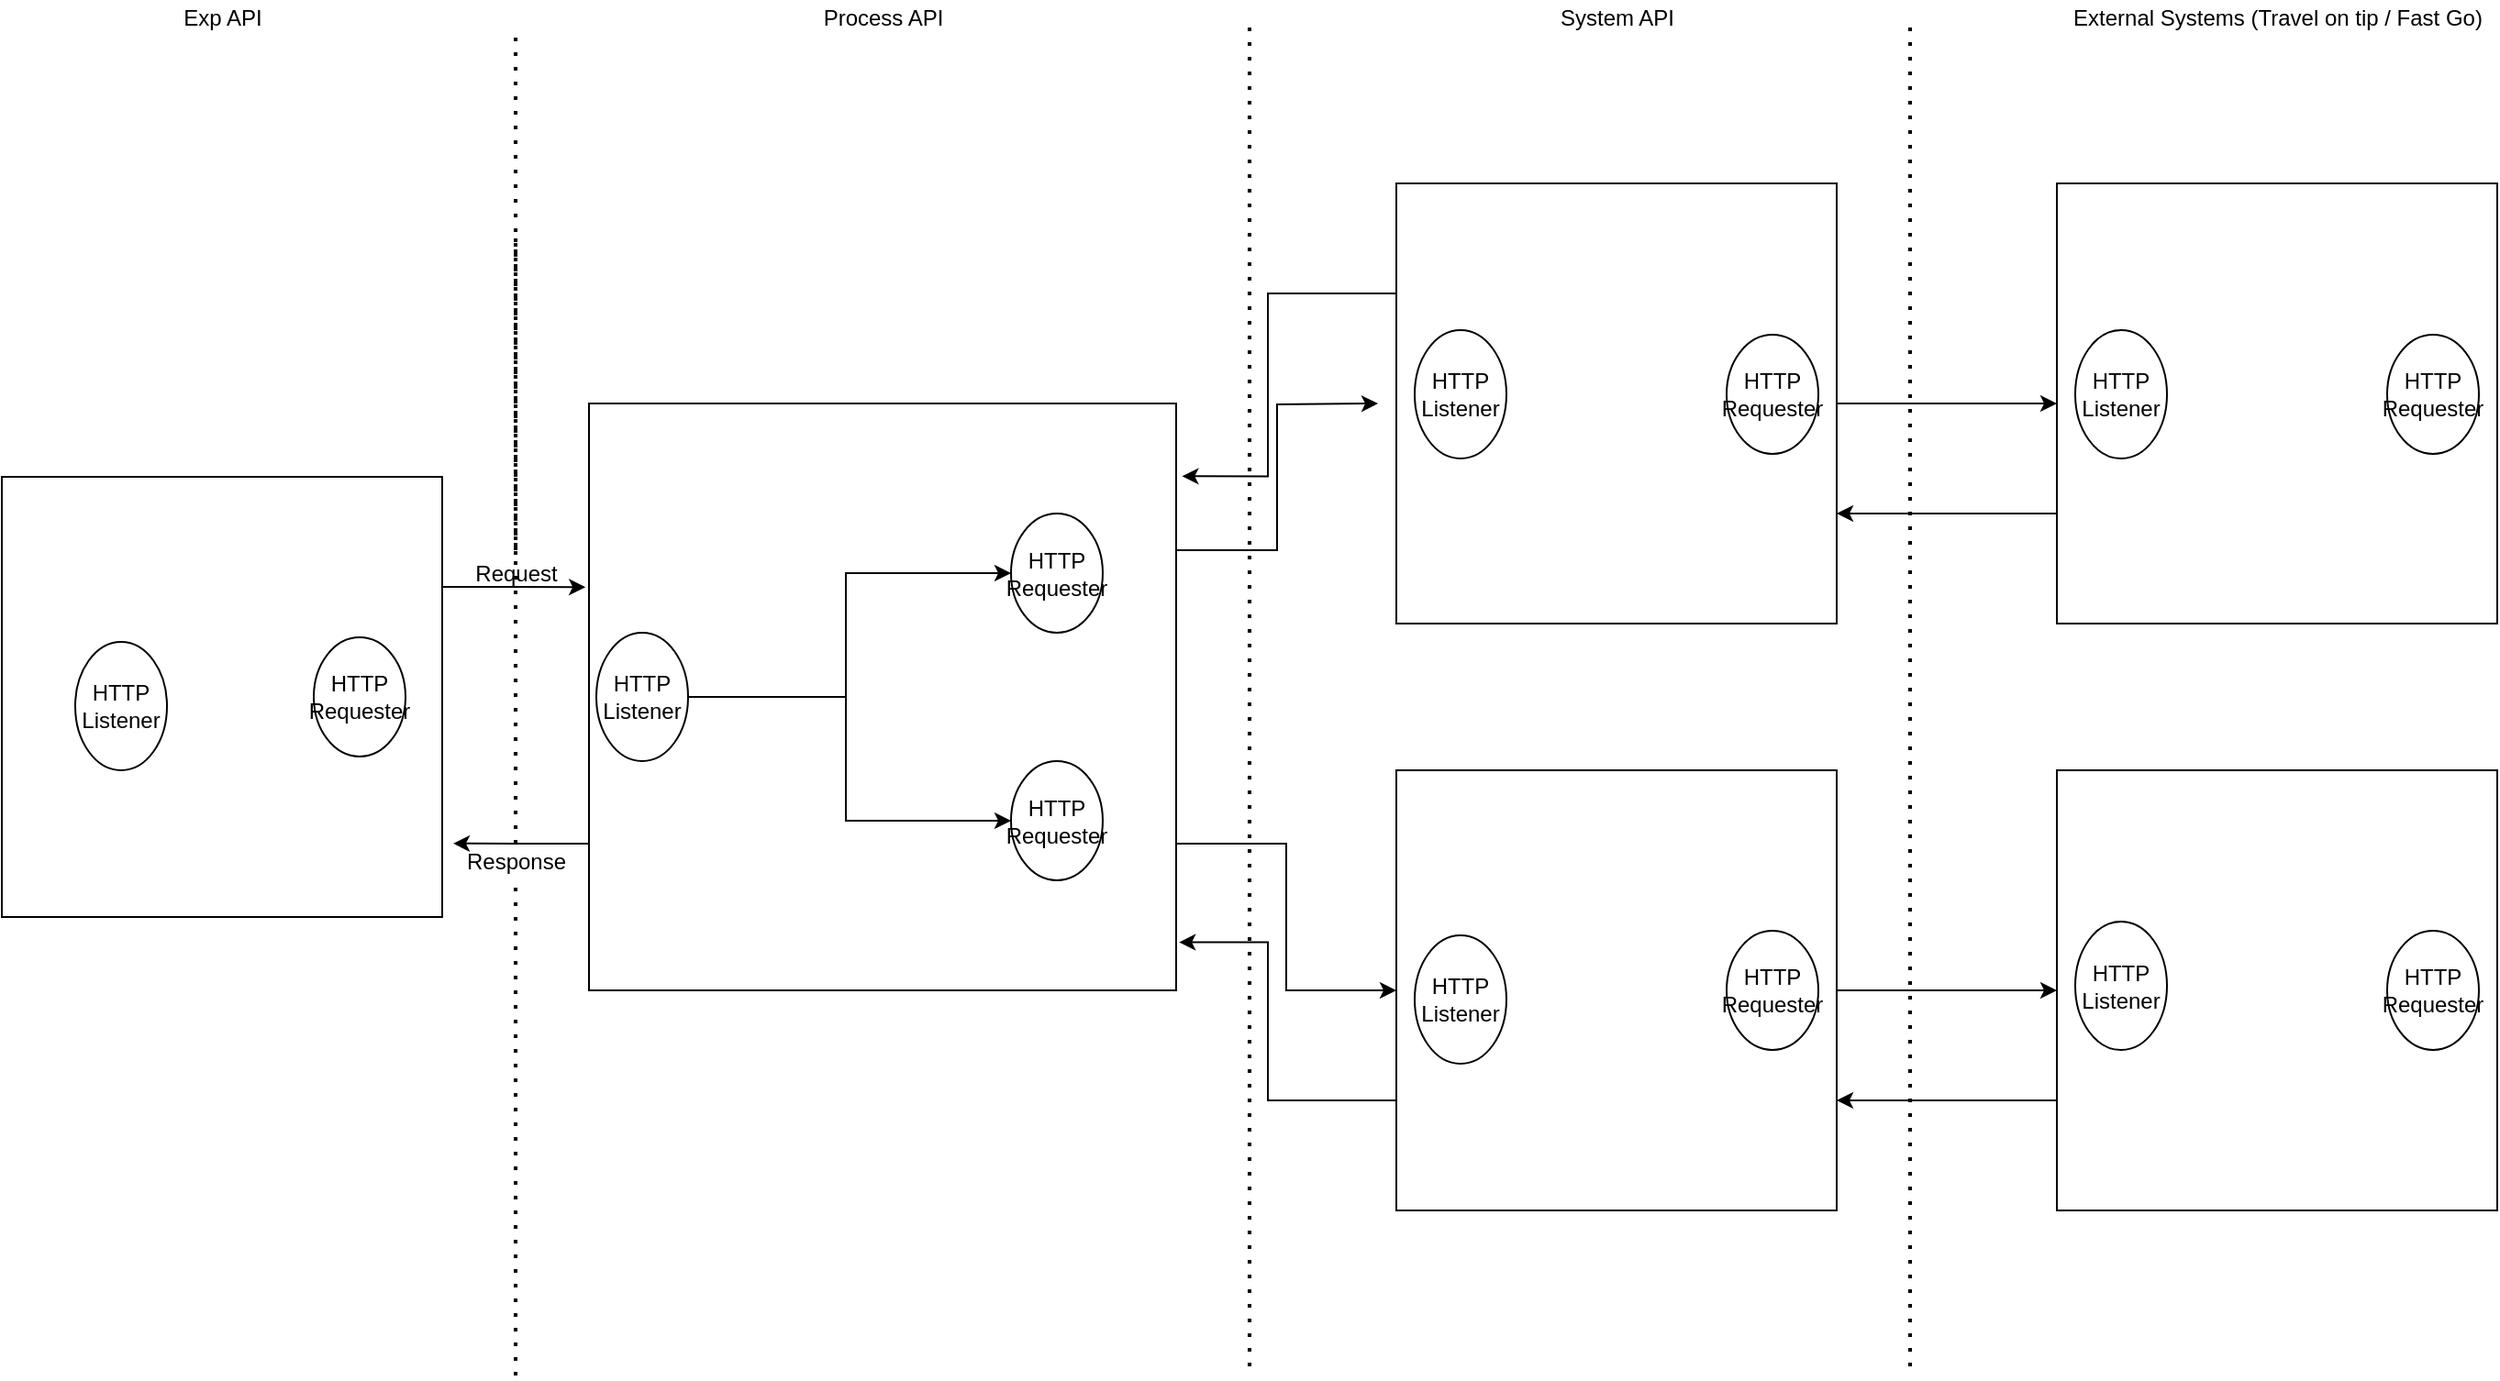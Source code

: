 <mxfile version="15.7.0" type="github">
  <diagram id="aWT0DO6NEqe1KrQBJNWQ" name="Page-1">
    <mxGraphModel dx="1186" dy="1981" grid="1" gridSize="10" guides="1" tooltips="1" connect="1" arrows="1" fold="1" page="1" pageScale="1" pageWidth="827" pageHeight="1169" math="0" shadow="0">
      <root>
        <mxCell id="0" />
        <mxCell id="1" parent="0" />
        <mxCell id="piQ0pNW8FSRzQy8db6SX-1" style="edgeStyle=orthogonalEdgeStyle;rounded=0;orthogonalLoop=1;jettySize=auto;html=1;exitX=1;exitY=0.75;exitDx=0;exitDy=0;entryX=1;entryY=0.75;entryDx=0;entryDy=0;" edge="1" parent="1" source="piQ0pNW8FSRzQy8db6SX-3" target="piQ0pNW8FSRzQy8db6SX-3">
          <mxGeometry relative="1" as="geometry" />
        </mxCell>
        <mxCell id="piQ0pNW8FSRzQy8db6SX-2" style="edgeStyle=orthogonalEdgeStyle;rounded=0;orthogonalLoop=1;jettySize=auto;html=1;exitX=1;exitY=0.25;exitDx=0;exitDy=0;entryX=-0.006;entryY=0.313;entryDx=0;entryDy=0;entryPerimeter=0;" edge="1" parent="1" source="piQ0pNW8FSRzQy8db6SX-3" target="piQ0pNW8FSRzQy8db6SX-9">
          <mxGeometry relative="1" as="geometry" />
        </mxCell>
        <mxCell id="piQ0pNW8FSRzQy8db6SX-3" value="" style="whiteSpace=wrap;html=1;aspect=fixed;" vertex="1" parent="1">
          <mxGeometry x="40" y="240" width="240" height="240" as="geometry" />
        </mxCell>
        <mxCell id="piQ0pNW8FSRzQy8db6SX-4" value="HTTP&lt;br&gt;Listener" style="ellipse;whiteSpace=wrap;html=1;direction=south;" vertex="1" parent="1">
          <mxGeometry x="80" y="330" width="50" height="70" as="geometry" />
        </mxCell>
        <mxCell id="piQ0pNW8FSRzQy8db6SX-5" value="HTTP&lt;br&gt;Requester" style="ellipse;whiteSpace=wrap;html=1;direction=south;" vertex="1" parent="1">
          <mxGeometry x="210" y="327.5" width="50" height="65" as="geometry" />
        </mxCell>
        <mxCell id="piQ0pNW8FSRzQy8db6SX-6" style="edgeStyle=orthogonalEdgeStyle;rounded=0;orthogonalLoop=1;jettySize=auto;html=1;exitX=0;exitY=0.75;exitDx=0;exitDy=0;entryX=1.025;entryY=0.833;entryDx=0;entryDy=0;entryPerimeter=0;" edge="1" parent="1" source="piQ0pNW8FSRzQy8db6SX-9" target="piQ0pNW8FSRzQy8db6SX-3">
          <mxGeometry relative="1" as="geometry" />
        </mxCell>
        <mxCell id="piQ0pNW8FSRzQy8db6SX-7" style="edgeStyle=orthogonalEdgeStyle;rounded=0;orthogonalLoop=1;jettySize=auto;html=1;exitX=1;exitY=0.25;exitDx=0;exitDy=0;" edge="1" parent="1" source="piQ0pNW8FSRzQy8db6SX-9">
          <mxGeometry relative="1" as="geometry">
            <mxPoint x="790" y="200" as="targetPoint" />
          </mxGeometry>
        </mxCell>
        <mxCell id="piQ0pNW8FSRzQy8db6SX-8" style="edgeStyle=orthogonalEdgeStyle;rounded=0;orthogonalLoop=1;jettySize=auto;html=1;exitX=1;exitY=0.75;exitDx=0;exitDy=0;entryX=0;entryY=0.5;entryDx=0;entryDy=0;" edge="1" parent="1" source="piQ0pNW8FSRzQy8db6SX-9" target="piQ0pNW8FSRzQy8db6SX-20">
          <mxGeometry relative="1" as="geometry" />
        </mxCell>
        <mxCell id="piQ0pNW8FSRzQy8db6SX-9" value="" style="whiteSpace=wrap;html=1;aspect=fixed;" vertex="1" parent="1">
          <mxGeometry x="360" y="200" width="320" height="320" as="geometry" />
        </mxCell>
        <mxCell id="piQ0pNW8FSRzQy8db6SX-10" style="edgeStyle=orthogonalEdgeStyle;rounded=0;orthogonalLoop=1;jettySize=auto;html=1;exitX=0.5;exitY=0;exitDx=0;exitDy=0;entryX=0.5;entryY=1;entryDx=0;entryDy=0;" edge="1" parent="1" source="piQ0pNW8FSRzQy8db6SX-12" target="piQ0pNW8FSRzQy8db6SX-14">
          <mxGeometry relative="1" as="geometry">
            <Array as="points">
              <mxPoint x="500" y="360" />
              <mxPoint x="500" y="428" />
            </Array>
          </mxGeometry>
        </mxCell>
        <mxCell id="piQ0pNW8FSRzQy8db6SX-11" style="edgeStyle=orthogonalEdgeStyle;rounded=0;orthogonalLoop=1;jettySize=auto;html=1;exitX=0.5;exitY=0;exitDx=0;exitDy=0;entryX=0.5;entryY=1;entryDx=0;entryDy=0;" edge="1" parent="1" source="piQ0pNW8FSRzQy8db6SX-12" target="piQ0pNW8FSRzQy8db6SX-13">
          <mxGeometry relative="1" as="geometry">
            <Array as="points">
              <mxPoint x="500" y="360" />
              <mxPoint x="500" y="293" />
            </Array>
          </mxGeometry>
        </mxCell>
        <mxCell id="piQ0pNW8FSRzQy8db6SX-12" value="HTTP&lt;br&gt;Listener" style="ellipse;whiteSpace=wrap;html=1;direction=south;" vertex="1" parent="1">
          <mxGeometry x="364" y="325" width="50" height="70" as="geometry" />
        </mxCell>
        <mxCell id="piQ0pNW8FSRzQy8db6SX-13" value="HTTP&lt;br&gt;Requester" style="ellipse;whiteSpace=wrap;html=1;direction=south;" vertex="1" parent="1">
          <mxGeometry x="590" y="260" width="50" height="65" as="geometry" />
        </mxCell>
        <mxCell id="piQ0pNW8FSRzQy8db6SX-14" value="HTTP&lt;br&gt;Requester" style="ellipse;whiteSpace=wrap;html=1;direction=south;" vertex="1" parent="1">
          <mxGeometry x="590" y="395" width="50" height="65" as="geometry" />
        </mxCell>
        <mxCell id="piQ0pNW8FSRzQy8db6SX-15" style="edgeStyle=orthogonalEdgeStyle;rounded=0;orthogonalLoop=1;jettySize=auto;html=1;exitX=1;exitY=0.5;exitDx=0;exitDy=0;entryX=0;entryY=0.5;entryDx=0;entryDy=0;" edge="1" parent="1" source="piQ0pNW8FSRzQy8db6SX-17" target="piQ0pNW8FSRzQy8db6SX-30">
          <mxGeometry relative="1" as="geometry" />
        </mxCell>
        <mxCell id="piQ0pNW8FSRzQy8db6SX-16" style="edgeStyle=orthogonalEdgeStyle;rounded=0;orthogonalLoop=1;jettySize=auto;html=1;exitX=0;exitY=0.25;exitDx=0;exitDy=0;entryX=1.01;entryY=0.124;entryDx=0;entryDy=0;entryPerimeter=0;" edge="1" parent="1" source="piQ0pNW8FSRzQy8db6SX-17" target="piQ0pNW8FSRzQy8db6SX-9">
          <mxGeometry relative="1" as="geometry">
            <Array as="points">
              <mxPoint x="730" y="140" />
              <mxPoint x="730" y="240" />
            </Array>
          </mxGeometry>
        </mxCell>
        <mxCell id="piQ0pNW8FSRzQy8db6SX-17" value="" style="whiteSpace=wrap;html=1;aspect=fixed;" vertex="1" parent="1">
          <mxGeometry x="800" y="80" width="240" height="240" as="geometry" />
        </mxCell>
        <mxCell id="piQ0pNW8FSRzQy8db6SX-18" style="edgeStyle=orthogonalEdgeStyle;rounded=0;orthogonalLoop=1;jettySize=auto;html=1;exitX=1;exitY=0.5;exitDx=0;exitDy=0;entryX=0;entryY=0.5;entryDx=0;entryDy=0;" edge="1" parent="1" source="piQ0pNW8FSRzQy8db6SX-20" target="piQ0pNW8FSRzQy8db6SX-26">
          <mxGeometry relative="1" as="geometry" />
        </mxCell>
        <mxCell id="piQ0pNW8FSRzQy8db6SX-19" style="edgeStyle=orthogonalEdgeStyle;rounded=0;orthogonalLoop=1;jettySize=auto;html=1;exitX=0;exitY=0.75;exitDx=0;exitDy=0;entryX=1.005;entryY=0.918;entryDx=0;entryDy=0;entryPerimeter=0;" edge="1" parent="1" source="piQ0pNW8FSRzQy8db6SX-20" target="piQ0pNW8FSRzQy8db6SX-9">
          <mxGeometry relative="1" as="geometry">
            <Array as="points">
              <mxPoint x="730" y="580" />
              <mxPoint x="730" y="494" />
            </Array>
          </mxGeometry>
        </mxCell>
        <mxCell id="piQ0pNW8FSRzQy8db6SX-20" value="" style="whiteSpace=wrap;html=1;aspect=fixed;" vertex="1" parent="1">
          <mxGeometry x="800" y="400" width="240" height="240" as="geometry" />
        </mxCell>
        <mxCell id="piQ0pNW8FSRzQy8db6SX-21" value="HTTP&lt;br&gt;Listener" style="ellipse;whiteSpace=wrap;html=1;direction=south;" vertex="1" parent="1">
          <mxGeometry x="810" y="490" width="50" height="70" as="geometry" />
        </mxCell>
        <mxCell id="piQ0pNW8FSRzQy8db6SX-22" value="HTTP&lt;br&gt;Listener" style="ellipse;whiteSpace=wrap;html=1;direction=south;" vertex="1" parent="1">
          <mxGeometry x="810" y="160" width="50" height="70" as="geometry" />
        </mxCell>
        <mxCell id="piQ0pNW8FSRzQy8db6SX-23" value="HTTP&lt;br&gt;Requester" style="ellipse;whiteSpace=wrap;html=1;direction=south;" vertex="1" parent="1">
          <mxGeometry x="980" y="487.5" width="50" height="65" as="geometry" />
        </mxCell>
        <mxCell id="piQ0pNW8FSRzQy8db6SX-24" value="HTTP&lt;br&gt;Requester" style="ellipse;whiteSpace=wrap;html=1;direction=south;" vertex="1" parent="1">
          <mxGeometry x="980" y="162.5" width="50" height="65" as="geometry" />
        </mxCell>
        <mxCell id="piQ0pNW8FSRzQy8db6SX-25" style="edgeStyle=orthogonalEdgeStyle;rounded=0;orthogonalLoop=1;jettySize=auto;html=1;exitX=0;exitY=0.75;exitDx=0;exitDy=0;entryX=1;entryY=0.75;entryDx=0;entryDy=0;" edge="1" parent="1" source="piQ0pNW8FSRzQy8db6SX-26" target="piQ0pNW8FSRzQy8db6SX-20">
          <mxGeometry relative="1" as="geometry" />
        </mxCell>
        <mxCell id="piQ0pNW8FSRzQy8db6SX-26" value="" style="whiteSpace=wrap;html=1;aspect=fixed;" vertex="1" parent="1">
          <mxGeometry x="1160" y="400" width="240" height="240" as="geometry" />
        </mxCell>
        <mxCell id="piQ0pNW8FSRzQy8db6SX-27" value="HTTP&lt;br&gt;Listener" style="ellipse;whiteSpace=wrap;html=1;direction=south;" vertex="1" parent="1">
          <mxGeometry x="1170" y="482.5" width="50" height="70" as="geometry" />
        </mxCell>
        <mxCell id="piQ0pNW8FSRzQy8db6SX-28" value="HTTP&lt;br&gt;Requester" style="ellipse;whiteSpace=wrap;html=1;direction=south;" vertex="1" parent="1">
          <mxGeometry x="1340" y="487.5" width="50" height="65" as="geometry" />
        </mxCell>
        <mxCell id="piQ0pNW8FSRzQy8db6SX-29" style="edgeStyle=orthogonalEdgeStyle;rounded=0;orthogonalLoop=1;jettySize=auto;html=1;exitX=0;exitY=0.75;exitDx=0;exitDy=0;entryX=1;entryY=0.75;entryDx=0;entryDy=0;" edge="1" parent="1" source="piQ0pNW8FSRzQy8db6SX-30" target="piQ0pNW8FSRzQy8db6SX-17">
          <mxGeometry relative="1" as="geometry" />
        </mxCell>
        <mxCell id="piQ0pNW8FSRzQy8db6SX-30" value="" style="whiteSpace=wrap;html=1;aspect=fixed;" vertex="1" parent="1">
          <mxGeometry x="1160" y="80" width="240" height="240" as="geometry" />
        </mxCell>
        <mxCell id="piQ0pNW8FSRzQy8db6SX-31" value="HTTP&lt;br&gt;Listener" style="ellipse;whiteSpace=wrap;html=1;direction=south;" vertex="1" parent="1">
          <mxGeometry x="1170" y="160" width="50" height="70" as="geometry" />
        </mxCell>
        <mxCell id="piQ0pNW8FSRzQy8db6SX-32" value="HTTP&lt;br&gt;Requester" style="ellipse;whiteSpace=wrap;html=1;direction=south;" vertex="1" parent="1">
          <mxGeometry x="1340" y="162.5" width="50" height="65" as="geometry" />
        </mxCell>
        <mxCell id="piQ0pNW8FSRzQy8db6SX-33" value="Exp API" style="text;html=1;align=center;verticalAlign=middle;resizable=0;points=[];autosize=1;strokeColor=none;fillColor=none;" vertex="1" parent="1">
          <mxGeometry x="130" y="-20" width="60" height="20" as="geometry" />
        </mxCell>
        <mxCell id="piQ0pNW8FSRzQy8db6SX-34" value="Process API" style="text;html=1;align=center;verticalAlign=middle;resizable=0;points=[];autosize=1;strokeColor=none;fillColor=none;" vertex="1" parent="1">
          <mxGeometry x="480" y="-20" width="80" height="20" as="geometry" />
        </mxCell>
        <mxCell id="piQ0pNW8FSRzQy8db6SX-35" value="System API" style="text;html=1;align=center;verticalAlign=middle;resizable=0;points=[];autosize=1;strokeColor=none;fillColor=none;" vertex="1" parent="1">
          <mxGeometry x="880" y="-20" width="80" height="20" as="geometry" />
        </mxCell>
        <mxCell id="piQ0pNW8FSRzQy8db6SX-36" value="External Systems (Travel on tip / Fast Go)" style="text;html=1;align=center;verticalAlign=middle;resizable=0;points=[];autosize=1;strokeColor=none;fillColor=none;" vertex="1" parent="1">
          <mxGeometry x="1160" y="-20" width="240" height="20" as="geometry" />
        </mxCell>
        <mxCell id="piQ0pNW8FSRzQy8db6SX-37" value="" style="endArrow=none;dashed=1;html=1;dashPattern=1 3;strokeWidth=2;rounded=0;startArrow=none;" edge="1" parent="1" source="piQ0pNW8FSRzQy8db6SX-40">
          <mxGeometry width="50" height="50" relative="1" as="geometry">
            <mxPoint x="320" y="730" as="sourcePoint" />
            <mxPoint x="320" as="targetPoint" />
            <Array as="points" />
          </mxGeometry>
        </mxCell>
        <mxCell id="piQ0pNW8FSRzQy8db6SX-38" value="" style="endArrow=none;dashed=1;html=1;dashPattern=1 3;strokeWidth=2;rounded=0;" edge="1" parent="1">
          <mxGeometry width="50" height="50" relative="1" as="geometry">
            <mxPoint x="720" y="725" as="sourcePoint" />
            <mxPoint x="720" y="-5" as="targetPoint" />
            <Array as="points">
              <mxPoint x="720" y="105" />
            </Array>
          </mxGeometry>
        </mxCell>
        <mxCell id="piQ0pNW8FSRzQy8db6SX-39" value="" style="endArrow=none;dashed=1;html=1;dashPattern=1 3;strokeWidth=2;rounded=0;" edge="1" parent="1">
          <mxGeometry width="50" height="50" relative="1" as="geometry">
            <mxPoint x="1080" y="725" as="sourcePoint" />
            <mxPoint x="1080" y="-5" as="targetPoint" />
            <Array as="points">
              <mxPoint x="1080" y="105" />
            </Array>
          </mxGeometry>
        </mxCell>
        <mxCell id="piQ0pNW8FSRzQy8db6SX-40" value="Request" style="text;html=1;align=center;verticalAlign=middle;resizable=0;points=[];autosize=1;strokeColor=none;fillColor=none;" vertex="1" parent="1">
          <mxGeometry x="290" y="282.5" width="60" height="20" as="geometry" />
        </mxCell>
        <mxCell id="piQ0pNW8FSRzQy8db6SX-41" value="" style="endArrow=none;dashed=1;html=1;dashPattern=1 3;strokeWidth=2;rounded=0;startArrow=none;" edge="1" parent="1" source="piQ0pNW8FSRzQy8db6SX-42" target="piQ0pNW8FSRzQy8db6SX-40">
          <mxGeometry width="50" height="50" relative="1" as="geometry">
            <mxPoint x="320" y="730" as="sourcePoint" />
            <mxPoint x="320" as="targetPoint" />
            <Array as="points">
              <mxPoint x="320" y="110" />
            </Array>
          </mxGeometry>
        </mxCell>
        <mxCell id="piQ0pNW8FSRzQy8db6SX-42" value="Response" style="text;html=1;align=center;verticalAlign=middle;resizable=0;points=[];autosize=1;strokeColor=none;fillColor=none;" vertex="1" parent="1">
          <mxGeometry x="285" y="440" width="70" height="20" as="geometry" />
        </mxCell>
        <mxCell id="piQ0pNW8FSRzQy8db6SX-43" value="" style="endArrow=none;dashed=1;html=1;dashPattern=1 3;strokeWidth=2;rounded=0;" edge="1" parent="1" target="piQ0pNW8FSRzQy8db6SX-42">
          <mxGeometry width="50" height="50" relative="1" as="geometry">
            <mxPoint x="320" y="730" as="sourcePoint" />
            <mxPoint x="320" y="282.5" as="targetPoint" />
            <Array as="points" />
          </mxGeometry>
        </mxCell>
      </root>
    </mxGraphModel>
  </diagram>
</mxfile>
